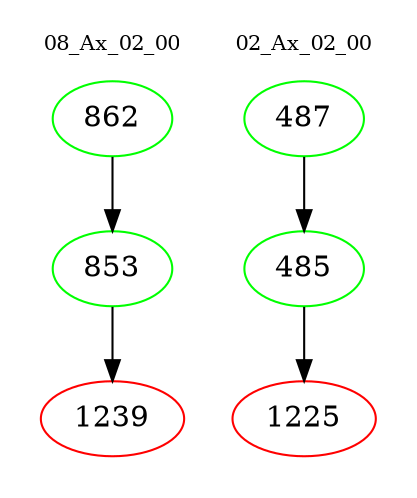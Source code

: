 digraph{
subgraph cluster_0 {
color = white
label = "08_Ax_02_00";
fontsize=10;
T0_862 [label="862", color="green"]
T0_862 -> T0_853 [color="black"]
T0_853 [label="853", color="green"]
T0_853 -> T0_1239 [color="black"]
T0_1239 [label="1239", color="red"]
}
subgraph cluster_1 {
color = white
label = "02_Ax_02_00";
fontsize=10;
T1_487 [label="487", color="green"]
T1_487 -> T1_485 [color="black"]
T1_485 [label="485", color="green"]
T1_485 -> T1_1225 [color="black"]
T1_1225 [label="1225", color="red"]
}
}
